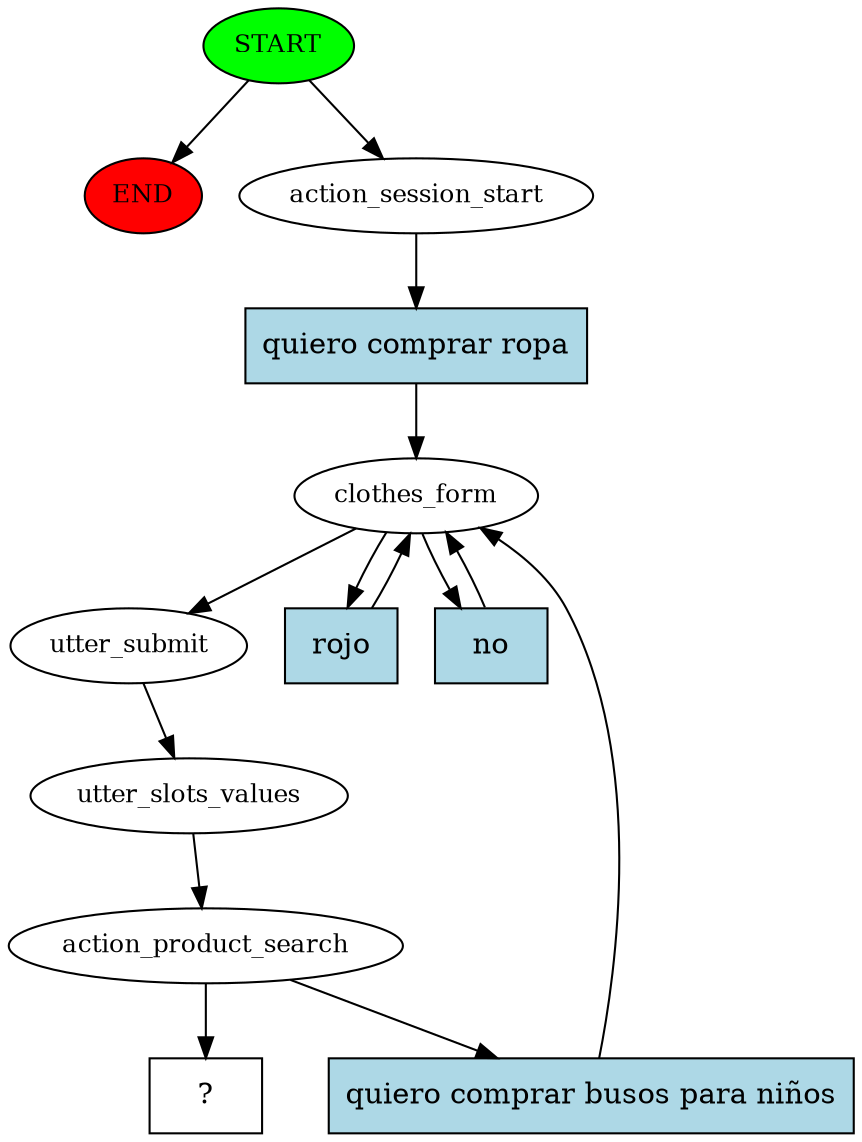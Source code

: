 digraph  {
0 [class="start active", fillcolor=green, fontsize=12, label=START, style=filled];
"-1" [class=end, fillcolor=red, fontsize=12, label=END, style=filled];
1 [class=active, fontsize=12, label=action_session_start];
2 [class=active, fontsize=12, label=clothes_form];
8 [class=active, fontsize=12, label=utter_submit];
9 [class=active, fontsize=12, label=utter_slots_values];
10 [class=active, fontsize=12, label=action_product_search];
19 [class="intent dashed active", label="  ?  ", shape=rect];
20 [class="intent active", fillcolor=lightblue, label="quiero comprar ropa", shape=rect, style=filled];
21 [class="intent active", fillcolor=lightblue, label=rojo, shape=rect, style=filled];
22 [class="intent active", fillcolor=lightblue, label=no, shape=rect, style=filled];
23 [class="intent active", fillcolor=lightblue, label="quiero comprar busos para niños", shape=rect, style=filled];
0 -> "-1"  [class="", key=NONE, label=""];
0 -> 1  [class=active, key=NONE, label=""];
1 -> 20  [class=active, key=0];
2 -> 8  [class=active, key=NONE, label=""];
2 -> 21  [class=active, key=0];
2 -> 22  [class=active, key=0];
8 -> 9  [class=active, key=NONE, label=""];
9 -> 10  [class=active, key=NONE, label=""];
10 -> 19  [class=active, key=NONE, label=""];
10 -> 23  [class=active, key=0];
20 -> 2  [class=active, key=0];
21 -> 2  [class=active, key=0];
22 -> 2  [class=active, key=0];
23 -> 2  [class=active, key=0];
}
